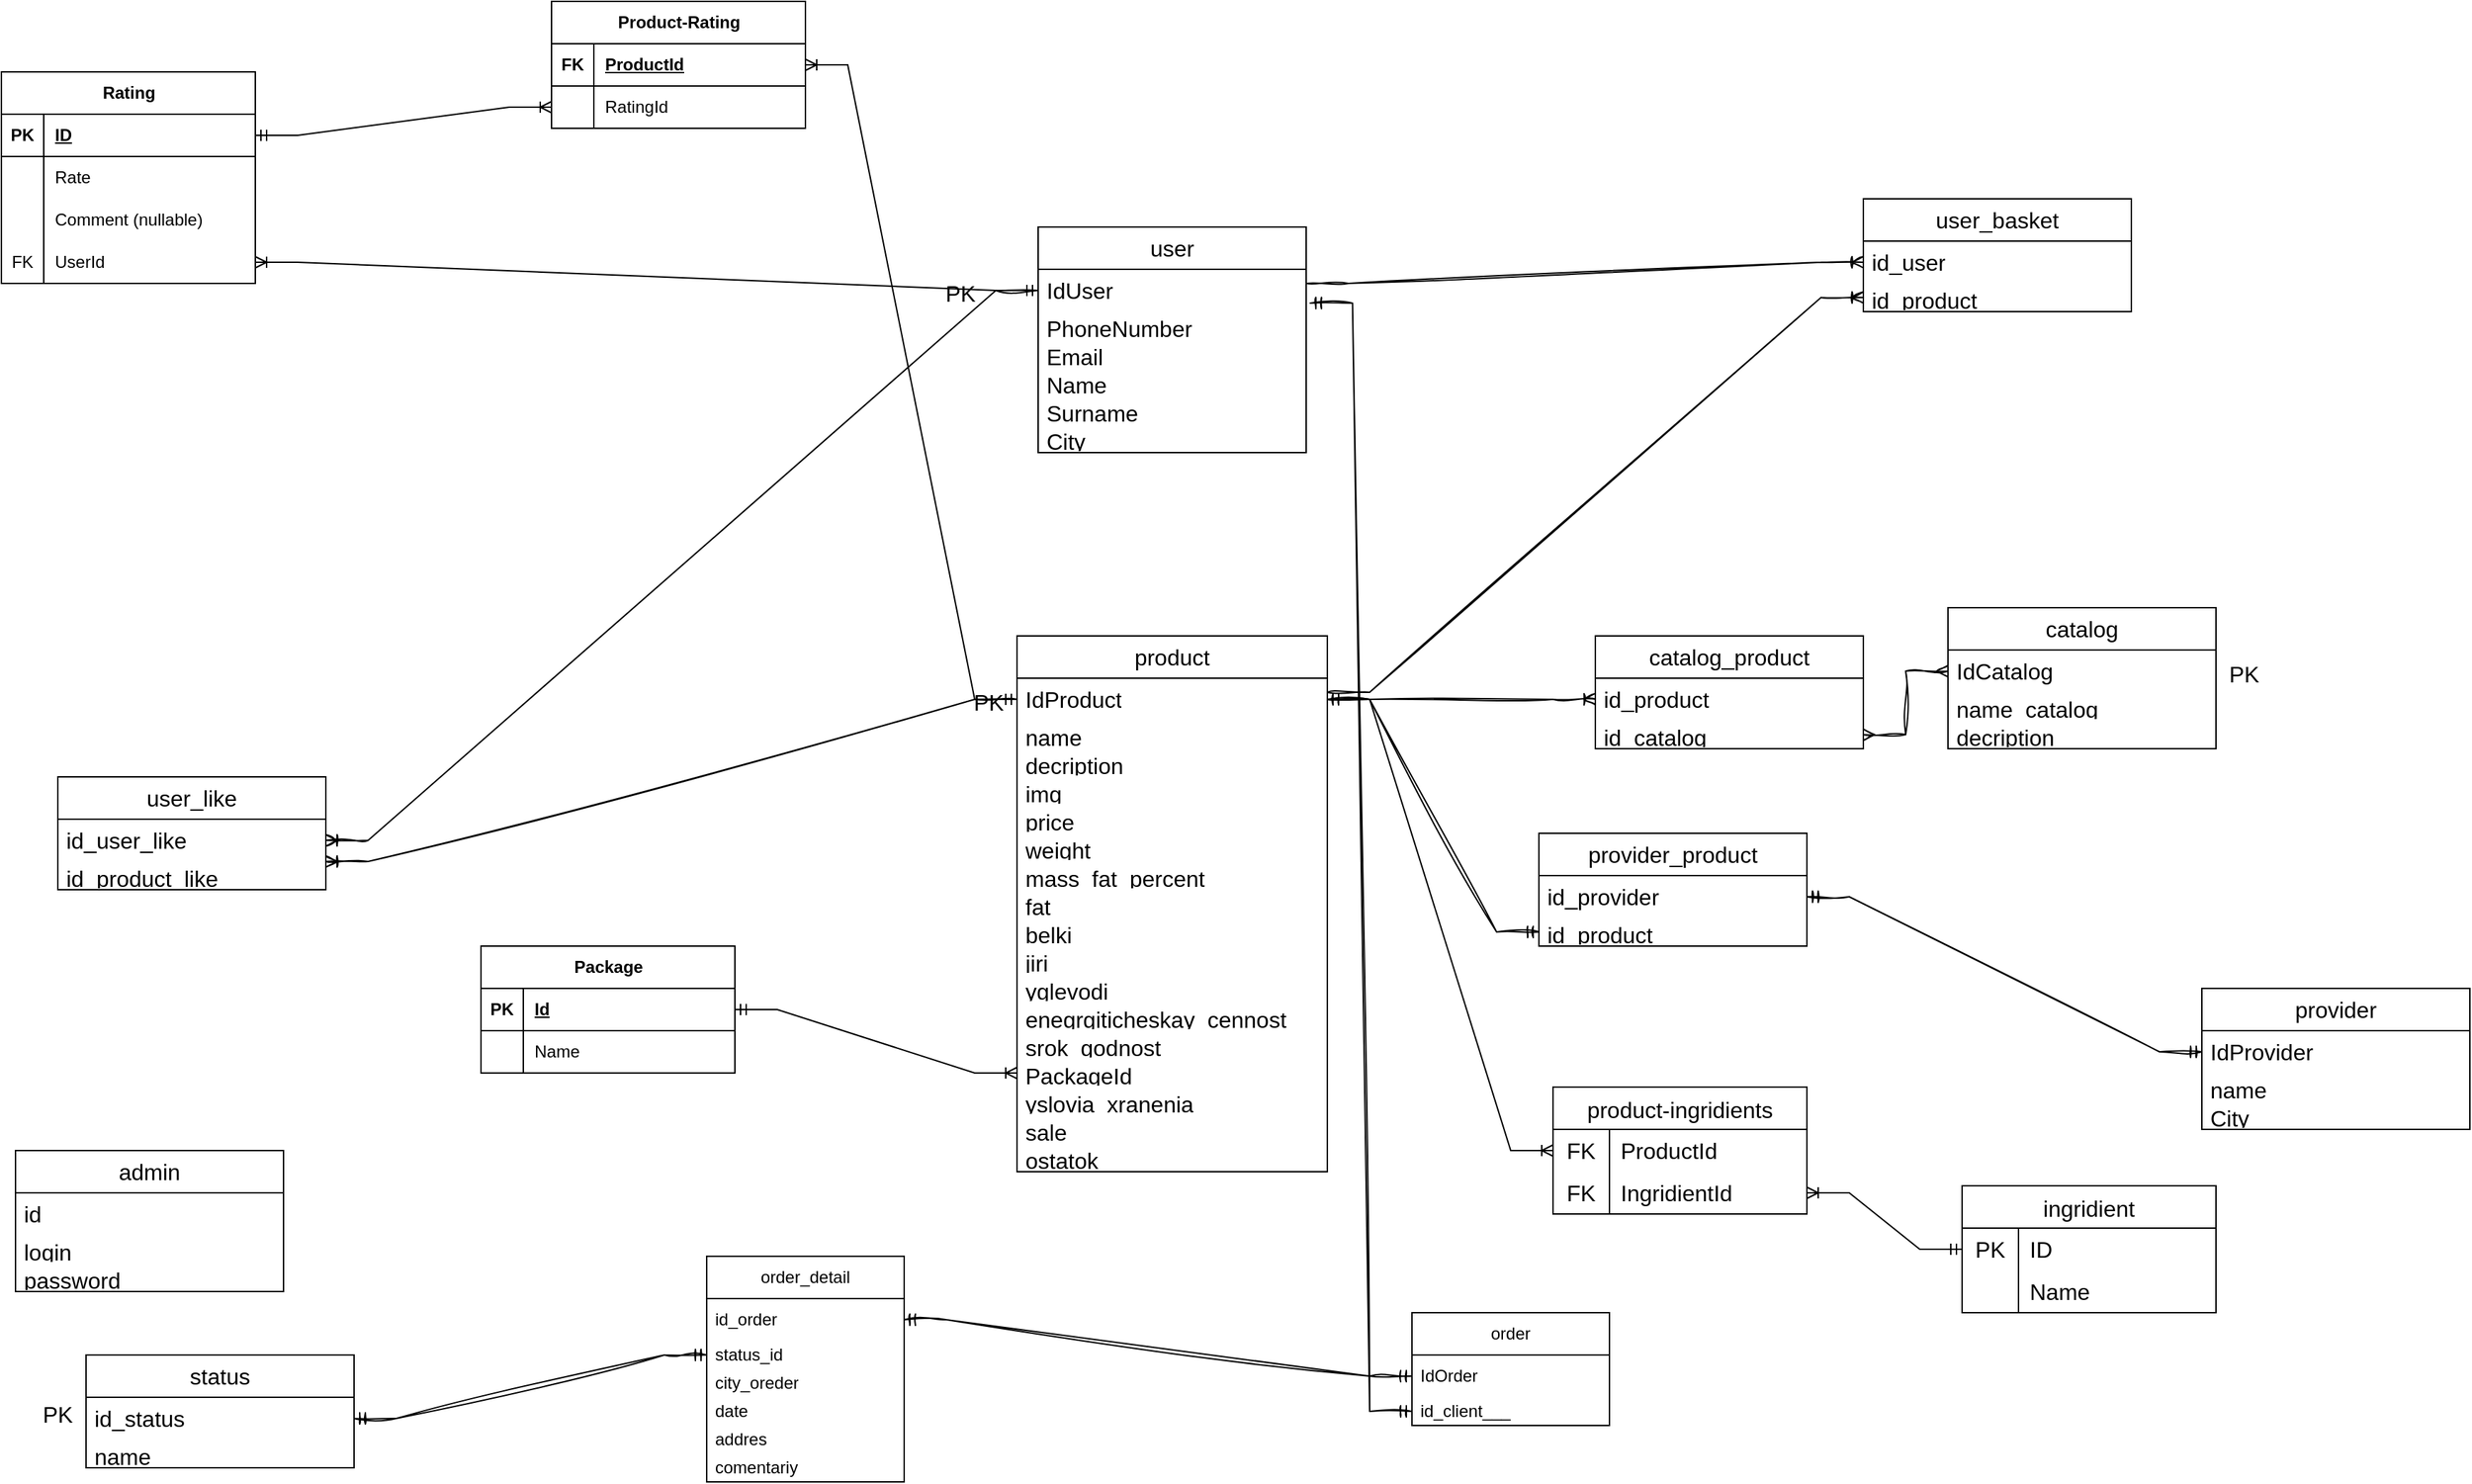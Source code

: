 <mxfile version="22.0.4" type="device">
  <diagram name="Страница — 1" id="9WhRX4E4JsD9WBq3eTZg">
    <mxGraphModel dx="1747" dy="1587" grid="1" gridSize="10" guides="1" tooltips="1" connect="1" arrows="1" fold="1" page="1" pageScale="1" pageWidth="827" pageHeight="1169" math="0" shadow="0">
      <root>
        <mxCell id="0" />
        <mxCell id="1" parent="0" />
        <mxCell id="KAhlrAzQ4yPMb8R67TAE-7" value="user" style="swimlane;fontStyle=0;childLayout=stackLayout;horizontal=1;startSize=30;horizontalStack=0;resizeParent=1;resizeParentMax=0;resizeLast=0;collapsible=1;marginBottom=0;whiteSpace=wrap;html=1;hachureGap=4;fontFamily=Helvetica;fontSize=16;" parent="1" vertex="1">
          <mxGeometry x="295" y="-120" width="190" height="160" as="geometry" />
        </mxCell>
        <mxCell id="KAhlrAzQ4yPMb8R67TAE-8" value="IdUser" style="text;strokeColor=none;fillColor=none;align=left;verticalAlign=middle;spacingLeft=4;spacingRight=4;overflow=hidden;points=[[0,0.5],[1,0.5]];portConstraint=eastwest;rotatable=0;whiteSpace=wrap;html=1;fontSize=16;fontFamily=Helvetica;" parent="KAhlrAzQ4yPMb8R67TAE-7" vertex="1">
          <mxGeometry y="30" width="190" height="30" as="geometry" />
        </mxCell>
        <mxCell id="KAhlrAzQ4yPMb8R67TAE-9" value="PhoneNumber" style="text;strokeColor=none;fillColor=none;align=left;verticalAlign=middle;spacingLeft=4;spacingRight=4;overflow=hidden;points=[[0,0.5],[1,0.5]];portConstraint=eastwest;rotatable=0;whiteSpace=wrap;html=1;fontSize=16;fontFamily=Helvetica;" parent="KAhlrAzQ4yPMb8R67TAE-7" vertex="1">
          <mxGeometry y="60" width="190" height="20" as="geometry" />
        </mxCell>
        <mxCell id="KAhlrAzQ4yPMb8R67TAE-10" value="Email" style="text;strokeColor=none;fillColor=none;align=left;verticalAlign=middle;spacingLeft=4;spacingRight=4;overflow=hidden;points=[[0,0.5],[1,0.5]];portConstraint=eastwest;rotatable=0;whiteSpace=wrap;html=1;fontSize=16;fontFamily=Helvetica;" parent="KAhlrAzQ4yPMb8R67TAE-7" vertex="1">
          <mxGeometry y="80" width="190" height="20" as="geometry" />
        </mxCell>
        <mxCell id="KAhlrAzQ4yPMb8R67TAE-11" value="Name" style="text;strokeColor=none;fillColor=none;align=left;verticalAlign=middle;spacingLeft=4;spacingRight=4;overflow=hidden;points=[[0,0.5],[1,0.5]];portConstraint=eastwest;rotatable=0;whiteSpace=wrap;html=1;fontSize=16;fontFamily=Helvetica;" parent="KAhlrAzQ4yPMb8R67TAE-7" vertex="1">
          <mxGeometry y="100" width="190" height="20" as="geometry" />
        </mxCell>
        <mxCell id="KAhlrAzQ4yPMb8R67TAE-12" value="Surname" style="text;strokeColor=none;fillColor=none;align=left;verticalAlign=middle;spacingLeft=4;spacingRight=4;overflow=hidden;points=[[0,0.5],[1,0.5]];portConstraint=eastwest;rotatable=0;whiteSpace=wrap;html=1;fontSize=16;fontFamily=Helvetica;" parent="KAhlrAzQ4yPMb8R67TAE-7" vertex="1">
          <mxGeometry y="120" width="190" height="20" as="geometry" />
        </mxCell>
        <mxCell id="KAhlrAzQ4yPMb8R67TAE-13" value="City" style="text;strokeColor=none;fillColor=none;align=left;verticalAlign=middle;spacingLeft=4;spacingRight=4;overflow=hidden;points=[[0,0.5],[1,0.5]];portConstraint=eastwest;rotatable=0;whiteSpace=wrap;html=1;fontSize=16;fontFamily=Helvetica;" parent="KAhlrAzQ4yPMb8R67TAE-7" vertex="1">
          <mxGeometry y="140" width="190" height="20" as="geometry" />
        </mxCell>
        <mxCell id="KAhlrAzQ4yPMb8R67TAE-14" value="admin" style="swimlane;fontStyle=0;childLayout=stackLayout;horizontal=1;startSize=30;horizontalStack=0;resizeParent=1;resizeParentMax=0;resizeLast=0;collapsible=1;marginBottom=0;whiteSpace=wrap;html=1;hachureGap=4;fontFamily=Helvetica;fontSize=16;" parent="1" vertex="1">
          <mxGeometry x="-430" y="535" width="190" height="100" as="geometry" />
        </mxCell>
        <mxCell id="KAhlrAzQ4yPMb8R67TAE-15" value="id" style="text;strokeColor=none;fillColor=none;align=left;verticalAlign=middle;spacingLeft=4;spacingRight=4;overflow=hidden;points=[[0,0.5],[1,0.5]];portConstraint=eastwest;rotatable=0;whiteSpace=wrap;html=1;fontSize=16;fontFamily=Helvetica;" parent="KAhlrAzQ4yPMb8R67TAE-14" vertex="1">
          <mxGeometry y="30" width="190" height="30" as="geometry" />
        </mxCell>
        <mxCell id="KAhlrAzQ4yPMb8R67TAE-17" value="login" style="text;strokeColor=none;fillColor=none;align=left;verticalAlign=middle;spacingLeft=4;spacingRight=4;overflow=hidden;points=[[0,0.5],[1,0.5]];portConstraint=eastwest;rotatable=0;whiteSpace=wrap;html=1;fontSize=16;fontFamily=Helvetica;" parent="KAhlrAzQ4yPMb8R67TAE-14" vertex="1">
          <mxGeometry y="60" width="190" height="20" as="geometry" />
        </mxCell>
        <mxCell id="KAhlrAzQ4yPMb8R67TAE-18" value="password" style="text;strokeColor=none;fillColor=none;align=left;verticalAlign=middle;spacingLeft=4;spacingRight=4;overflow=hidden;points=[[0,0.5],[1,0.5]];portConstraint=eastwest;rotatable=0;whiteSpace=wrap;html=1;fontSize=16;fontFamily=Helvetica;" parent="KAhlrAzQ4yPMb8R67TAE-14" vertex="1">
          <mxGeometry y="80" width="190" height="20" as="geometry" />
        </mxCell>
        <mxCell id="KAhlrAzQ4yPMb8R67TAE-21" value="user_basket" style="swimlane;fontStyle=0;childLayout=stackLayout;horizontal=1;startSize=30;horizontalStack=0;resizeParent=1;resizeParentMax=0;resizeLast=0;collapsible=1;marginBottom=0;whiteSpace=wrap;html=1;hachureGap=4;fontFamily=Helvetica;fontSize=16;" parent="1" vertex="1">
          <mxGeometry x="880" y="-140" width="190" height="80" as="geometry" />
        </mxCell>
        <mxCell id="KAhlrAzQ4yPMb8R67TAE-22" value="id_user" style="text;strokeColor=none;fillColor=none;align=left;verticalAlign=middle;spacingLeft=4;spacingRight=4;overflow=hidden;points=[[0,0.5],[1,0.5]];portConstraint=eastwest;rotatable=0;whiteSpace=wrap;html=1;fontSize=16;fontFamily=Helvetica;" parent="KAhlrAzQ4yPMb8R67TAE-21" vertex="1">
          <mxGeometry y="30" width="190" height="30" as="geometry" />
        </mxCell>
        <mxCell id="KAhlrAzQ4yPMb8R67TAE-23" value="id_product" style="text;strokeColor=none;fillColor=none;align=left;verticalAlign=middle;spacingLeft=4;spacingRight=4;overflow=hidden;points=[[0,0.5],[1,0.5]];portConstraint=eastwest;rotatable=0;whiteSpace=wrap;html=1;fontSize=16;fontFamily=Helvetica;" parent="KAhlrAzQ4yPMb8R67TAE-21" vertex="1">
          <mxGeometry y="60" width="190" height="20" as="geometry" />
        </mxCell>
        <mxCell id="KAhlrAzQ4yPMb8R67TAE-28" value="product" style="swimlane;fontStyle=0;childLayout=stackLayout;horizontal=1;startSize=30;horizontalStack=0;resizeParent=1;resizeParentMax=0;resizeLast=0;collapsible=1;marginBottom=0;whiteSpace=wrap;html=1;hachureGap=4;fontFamily=Helvetica;fontSize=16;" parent="1" vertex="1">
          <mxGeometry x="280" y="170" width="220" height="380" as="geometry" />
        </mxCell>
        <mxCell id="KAhlrAzQ4yPMb8R67TAE-29" value="IdProduct" style="text;strokeColor=none;fillColor=none;align=left;verticalAlign=middle;spacingLeft=4;spacingRight=4;overflow=hidden;points=[[0,0.5],[1,0.5]];portConstraint=eastwest;rotatable=0;whiteSpace=wrap;html=1;fontSize=16;fontFamily=Helvetica;" parent="KAhlrAzQ4yPMb8R67TAE-28" vertex="1">
          <mxGeometry y="30" width="220" height="30" as="geometry" />
        </mxCell>
        <mxCell id="KAhlrAzQ4yPMb8R67TAE-33" value="name" style="text;strokeColor=none;fillColor=none;align=left;verticalAlign=middle;spacingLeft=4;spacingRight=4;overflow=hidden;points=[[0,0.5],[1,0.5]];portConstraint=eastwest;rotatable=0;whiteSpace=wrap;html=1;fontSize=16;fontFamily=Helvetica;" parent="KAhlrAzQ4yPMb8R67TAE-28" vertex="1">
          <mxGeometry y="60" width="220" height="20" as="geometry" />
        </mxCell>
        <mxCell id="KAhlrAzQ4yPMb8R67TAE-30" value="decription" style="text;strokeColor=none;fillColor=none;align=left;verticalAlign=middle;spacingLeft=4;spacingRight=4;overflow=hidden;points=[[0,0.5],[1,0.5]];portConstraint=eastwest;rotatable=0;whiteSpace=wrap;html=1;fontSize=16;fontFamily=Helvetica;" parent="KAhlrAzQ4yPMb8R67TAE-28" vertex="1">
          <mxGeometry y="80" width="220" height="20" as="geometry" />
        </mxCell>
        <mxCell id="KAhlrAzQ4yPMb8R67TAE-31" value="img" style="text;strokeColor=none;fillColor=none;align=left;verticalAlign=middle;spacingLeft=4;spacingRight=4;overflow=hidden;points=[[0,0.5],[1,0.5]];portConstraint=eastwest;rotatable=0;whiteSpace=wrap;html=1;fontSize=16;fontFamily=Helvetica;" parent="KAhlrAzQ4yPMb8R67TAE-28" vertex="1">
          <mxGeometry y="100" width="220" height="20" as="geometry" />
        </mxCell>
        <mxCell id="KAhlrAzQ4yPMb8R67TAE-34" value="price" style="text;strokeColor=none;fillColor=none;align=left;verticalAlign=middle;spacingLeft=4;spacingRight=4;overflow=hidden;points=[[0,0.5],[1,0.5]];portConstraint=eastwest;rotatable=0;whiteSpace=wrap;html=1;fontSize=16;fontFamily=Helvetica;" parent="KAhlrAzQ4yPMb8R67TAE-28" vertex="1">
          <mxGeometry y="120" width="220" height="20" as="geometry" />
        </mxCell>
        <mxCell id="KAhlrAzQ4yPMb8R67TAE-35" value="weight" style="text;strokeColor=none;fillColor=none;align=left;verticalAlign=middle;spacingLeft=4;spacingRight=4;overflow=hidden;points=[[0,0.5],[1,0.5]];portConstraint=eastwest;rotatable=0;whiteSpace=wrap;html=1;fontSize=16;fontFamily=Helvetica;" parent="KAhlrAzQ4yPMb8R67TAE-28" vertex="1">
          <mxGeometry y="140" width="220" height="20" as="geometry" />
        </mxCell>
        <mxCell id="KAhlrAzQ4yPMb8R67TAE-36" value="mass_fat_percent" style="text;strokeColor=none;fillColor=none;align=left;verticalAlign=middle;spacingLeft=4;spacingRight=4;overflow=hidden;points=[[0,0.5],[1,0.5]];portConstraint=eastwest;rotatable=0;whiteSpace=wrap;html=1;fontSize=16;fontFamily=Helvetica;" parent="KAhlrAzQ4yPMb8R67TAE-28" vertex="1">
          <mxGeometry y="160" width="220" height="20" as="geometry" />
        </mxCell>
        <mxCell id="KAhlrAzQ4yPMb8R67TAE-37" value="fat" style="text;strokeColor=none;fillColor=none;align=left;verticalAlign=middle;spacingLeft=4;spacingRight=4;overflow=hidden;points=[[0,0.5],[1,0.5]];portConstraint=eastwest;rotatable=0;whiteSpace=wrap;html=1;fontSize=16;fontFamily=Helvetica;" parent="KAhlrAzQ4yPMb8R67TAE-28" vertex="1">
          <mxGeometry y="180" width="220" height="20" as="geometry" />
        </mxCell>
        <mxCell id="KAhlrAzQ4yPMb8R67TAE-38" value="belki" style="text;strokeColor=none;fillColor=none;align=left;verticalAlign=middle;spacingLeft=4;spacingRight=4;overflow=hidden;points=[[0,0.5],[1,0.5]];portConstraint=eastwest;rotatable=0;whiteSpace=wrap;html=1;fontSize=16;fontFamily=Helvetica;" parent="KAhlrAzQ4yPMb8R67TAE-28" vertex="1">
          <mxGeometry y="200" width="220" height="20" as="geometry" />
        </mxCell>
        <mxCell id="KAhlrAzQ4yPMb8R67TAE-39" value="jiri" style="text;strokeColor=none;fillColor=none;align=left;verticalAlign=middle;spacingLeft=4;spacingRight=4;overflow=hidden;points=[[0,0.5],[1,0.5]];portConstraint=eastwest;rotatable=0;whiteSpace=wrap;html=1;fontSize=16;fontFamily=Helvetica;" parent="KAhlrAzQ4yPMb8R67TAE-28" vertex="1">
          <mxGeometry y="220" width="220" height="20" as="geometry" />
        </mxCell>
        <mxCell id="KAhlrAzQ4yPMb8R67TAE-40" value="yglevodi" style="text;strokeColor=none;fillColor=none;align=left;verticalAlign=middle;spacingLeft=4;spacingRight=4;overflow=hidden;points=[[0,0.5],[1,0.5]];portConstraint=eastwest;rotatable=0;whiteSpace=wrap;html=1;fontSize=16;fontFamily=Helvetica;" parent="KAhlrAzQ4yPMb8R67TAE-28" vertex="1">
          <mxGeometry y="240" width="220" height="20" as="geometry" />
        </mxCell>
        <mxCell id="KAhlrAzQ4yPMb8R67TAE-41" value="enegrgiticheskay_cennost" style="text;strokeColor=none;fillColor=none;align=left;verticalAlign=middle;spacingLeft=4;spacingRight=4;overflow=hidden;points=[[0,0.5],[1,0.5]];portConstraint=eastwest;rotatable=0;whiteSpace=wrap;html=1;fontSize=16;fontFamily=Helvetica;" parent="KAhlrAzQ4yPMb8R67TAE-28" vertex="1">
          <mxGeometry y="260" width="220" height="20" as="geometry" />
        </mxCell>
        <mxCell id="KAhlrAzQ4yPMb8R67TAE-42" value="srok_godnost" style="text;strokeColor=none;fillColor=none;align=left;verticalAlign=middle;spacingLeft=4;spacingRight=4;overflow=hidden;points=[[0,0.5],[1,0.5]];portConstraint=eastwest;rotatable=0;whiteSpace=wrap;html=1;fontSize=16;fontFamily=Helvetica;" parent="KAhlrAzQ4yPMb8R67TAE-28" vertex="1">
          <mxGeometry y="280" width="220" height="20" as="geometry" />
        </mxCell>
        <mxCell id="KAhlrAzQ4yPMb8R67TAE-43" value="PackageId" style="text;strokeColor=none;fillColor=none;align=left;verticalAlign=middle;spacingLeft=4;spacingRight=4;overflow=hidden;points=[[0,0.5],[1,0.5]];portConstraint=eastwest;rotatable=0;whiteSpace=wrap;html=1;fontSize=16;fontFamily=Helvetica;" parent="KAhlrAzQ4yPMb8R67TAE-28" vertex="1">
          <mxGeometry y="300" width="220" height="20" as="geometry" />
        </mxCell>
        <mxCell id="KAhlrAzQ4yPMb8R67TAE-44" value="yslovia_xranenia" style="text;strokeColor=none;fillColor=none;align=left;verticalAlign=middle;spacingLeft=4;spacingRight=4;overflow=hidden;points=[[0,0.5],[1,0.5]];portConstraint=eastwest;rotatable=0;whiteSpace=wrap;html=1;fontSize=16;fontFamily=Helvetica;" parent="KAhlrAzQ4yPMb8R67TAE-28" vertex="1">
          <mxGeometry y="320" width="220" height="20" as="geometry" />
        </mxCell>
        <mxCell id="wqo8JeMT_6ZInJvY4wni-1" value="sale" style="text;strokeColor=none;fillColor=none;align=left;verticalAlign=middle;spacingLeft=4;spacingRight=4;overflow=hidden;points=[[0,0.5],[1,0.5]];portConstraint=eastwest;rotatable=0;whiteSpace=wrap;html=1;fontSize=16;fontFamily=Helvetica;" vertex="1" parent="KAhlrAzQ4yPMb8R67TAE-28">
          <mxGeometry y="340" width="220" height="20" as="geometry" />
        </mxCell>
        <mxCell id="wqo8JeMT_6ZInJvY4wni-2" value="ostatok" style="text;strokeColor=none;fillColor=none;align=left;verticalAlign=middle;spacingLeft=4;spacingRight=4;overflow=hidden;points=[[0,0.5],[1,0.5]];portConstraint=eastwest;rotatable=0;whiteSpace=wrap;html=1;fontSize=16;fontFamily=Helvetica;" vertex="1" parent="KAhlrAzQ4yPMb8R67TAE-28">
          <mxGeometry y="360" width="220" height="20" as="geometry" />
        </mxCell>
        <mxCell id="KAhlrAzQ4yPMb8R67TAE-49" value="user_like" style="swimlane;fontStyle=0;childLayout=stackLayout;horizontal=1;startSize=30;horizontalStack=0;resizeParent=1;resizeParentMax=0;resizeLast=0;collapsible=1;marginBottom=0;whiteSpace=wrap;html=1;hachureGap=4;fontFamily=Helvetica;fontSize=16;" parent="1" vertex="1">
          <mxGeometry x="-400" y="270" width="190" height="80" as="geometry" />
        </mxCell>
        <mxCell id="KAhlrAzQ4yPMb8R67TAE-50" value="id_user_like" style="text;strokeColor=none;fillColor=none;align=left;verticalAlign=middle;spacingLeft=4;spacingRight=4;overflow=hidden;points=[[0,0.5],[1,0.5]];portConstraint=eastwest;rotatable=0;whiteSpace=wrap;html=1;fontSize=16;fontFamily=Helvetica;" parent="KAhlrAzQ4yPMb8R67TAE-49" vertex="1">
          <mxGeometry y="30" width="190" height="30" as="geometry" />
        </mxCell>
        <mxCell id="KAhlrAzQ4yPMb8R67TAE-51" value="id_product_like" style="text;strokeColor=none;fillColor=none;align=left;verticalAlign=middle;spacingLeft=4;spacingRight=4;overflow=hidden;points=[[0,0.5],[1,0.5]];portConstraint=eastwest;rotatable=0;whiteSpace=wrap;html=1;fontSize=16;fontFamily=Helvetica;" parent="KAhlrAzQ4yPMb8R67TAE-49" vertex="1">
          <mxGeometry y="60" width="190" height="20" as="geometry" />
        </mxCell>
        <mxCell id="KAhlrAzQ4yPMb8R67TAE-53" value="catalog" style="swimlane;fontStyle=0;childLayout=stackLayout;horizontal=1;startSize=30;horizontalStack=0;resizeParent=1;resizeParentMax=0;resizeLast=0;collapsible=1;marginBottom=0;whiteSpace=wrap;html=1;hachureGap=4;fontFamily=Helvetica;fontSize=16;" parent="1" vertex="1">
          <mxGeometry x="940" y="150" width="190" height="100" as="geometry" />
        </mxCell>
        <mxCell id="KAhlrAzQ4yPMb8R67TAE-54" value="IdCatalog" style="text;strokeColor=none;fillColor=none;align=left;verticalAlign=middle;spacingLeft=4;spacingRight=4;overflow=hidden;points=[[0,0.5],[1,0.5]];portConstraint=eastwest;rotatable=0;whiteSpace=wrap;html=1;fontSize=16;fontFamily=Helvetica;" parent="KAhlrAzQ4yPMb8R67TAE-53" vertex="1">
          <mxGeometry y="30" width="190" height="30" as="geometry" />
        </mxCell>
        <mxCell id="KAhlrAzQ4yPMb8R67TAE-55" value="name_catalog" style="text;strokeColor=none;fillColor=none;align=left;verticalAlign=middle;spacingLeft=4;spacingRight=4;overflow=hidden;points=[[0,0.5],[1,0.5]];portConstraint=eastwest;rotatable=0;whiteSpace=wrap;html=1;fontSize=16;fontFamily=Helvetica;" parent="KAhlrAzQ4yPMb8R67TAE-53" vertex="1">
          <mxGeometry y="60" width="190" height="20" as="geometry" />
        </mxCell>
        <mxCell id="KAhlrAzQ4yPMb8R67TAE-56" value="decription" style="text;strokeColor=none;fillColor=none;align=left;verticalAlign=middle;spacingLeft=4;spacingRight=4;overflow=hidden;points=[[0,0.5],[1,0.5]];portConstraint=eastwest;rotatable=0;whiteSpace=wrap;html=1;fontSize=16;fontFamily=Helvetica;" parent="KAhlrAzQ4yPMb8R67TAE-53" vertex="1">
          <mxGeometry y="80" width="190" height="20" as="geometry" />
        </mxCell>
        <mxCell id="KAhlrAzQ4yPMb8R67TAE-58" value="provider_product" style="swimlane;fontStyle=0;childLayout=stackLayout;horizontal=1;startSize=30;horizontalStack=0;resizeParent=1;resizeParentMax=0;resizeLast=0;collapsible=1;marginBottom=0;whiteSpace=wrap;html=1;hachureGap=4;fontFamily=Helvetica;fontSize=16;" parent="1" vertex="1">
          <mxGeometry x="650" y="310" width="190" height="80" as="geometry" />
        </mxCell>
        <mxCell id="KAhlrAzQ4yPMb8R67TAE-59" value="id_provider" style="text;strokeColor=none;fillColor=none;align=left;verticalAlign=middle;spacingLeft=4;spacingRight=4;overflow=hidden;points=[[0,0.5],[1,0.5]];portConstraint=eastwest;rotatable=0;whiteSpace=wrap;html=1;fontSize=16;fontFamily=Helvetica;" parent="KAhlrAzQ4yPMb8R67TAE-58" vertex="1">
          <mxGeometry y="30" width="190" height="30" as="geometry" />
        </mxCell>
        <mxCell id="KAhlrAzQ4yPMb8R67TAE-60" value="id_product" style="text;strokeColor=none;fillColor=none;align=left;verticalAlign=middle;spacingLeft=4;spacingRight=4;overflow=hidden;points=[[0,0.5],[1,0.5]];portConstraint=eastwest;rotatable=0;whiteSpace=wrap;html=1;fontSize=16;fontFamily=Helvetica;" parent="KAhlrAzQ4yPMb8R67TAE-58" vertex="1">
          <mxGeometry y="60" width="190" height="20" as="geometry" />
        </mxCell>
        <mxCell id="KAhlrAzQ4yPMb8R67TAE-62" value="provider" style="swimlane;fontStyle=0;childLayout=stackLayout;horizontal=1;startSize=30;horizontalStack=0;resizeParent=1;resizeParentMax=0;resizeLast=0;collapsible=1;marginBottom=0;whiteSpace=wrap;html=1;hachureGap=4;fontFamily=Helvetica;fontSize=16;" parent="1" vertex="1">
          <mxGeometry x="1120" y="420" width="190" height="100" as="geometry" />
        </mxCell>
        <mxCell id="KAhlrAzQ4yPMb8R67TAE-63" value="IdProvider" style="text;strokeColor=none;fillColor=none;align=left;verticalAlign=middle;spacingLeft=4;spacingRight=4;overflow=hidden;points=[[0,0.5],[1,0.5]];portConstraint=eastwest;rotatable=0;whiteSpace=wrap;html=1;fontSize=16;fontFamily=Helvetica;" parent="KAhlrAzQ4yPMb8R67TAE-62" vertex="1">
          <mxGeometry y="30" width="190" height="30" as="geometry" />
        </mxCell>
        <mxCell id="kQX46YKW3knLkRu3KK91-84" value="name" style="text;strokeColor=none;fillColor=none;align=left;verticalAlign=middle;spacingLeft=4;spacingRight=4;overflow=hidden;points=[[0,0.5],[1,0.5]];portConstraint=eastwest;rotatable=0;whiteSpace=wrap;html=1;fontSize=16;fontFamily=Helvetica;" parent="KAhlrAzQ4yPMb8R67TAE-62" vertex="1">
          <mxGeometry y="60" width="190" height="20" as="geometry" />
        </mxCell>
        <mxCell id="KAhlrAzQ4yPMb8R67TAE-64" value="City" style="text;strokeColor=none;fillColor=none;align=left;verticalAlign=middle;spacingLeft=4;spacingRight=4;overflow=hidden;points=[[0,0.5],[1,0.5]];portConstraint=eastwest;rotatable=0;whiteSpace=wrap;html=1;fontSize=16;fontFamily=Helvetica;" parent="KAhlrAzQ4yPMb8R67TAE-62" vertex="1">
          <mxGeometry y="80" width="190" height="20" as="geometry" />
        </mxCell>
        <mxCell id="KAhlrAzQ4yPMb8R67TAE-72" value="status" style="swimlane;fontStyle=0;childLayout=stackLayout;horizontal=1;startSize=30;horizontalStack=0;resizeParent=1;resizeParentMax=0;resizeLast=0;collapsible=1;marginBottom=0;whiteSpace=wrap;html=1;hachureGap=4;fontFamily=Helvetica;fontSize=16;" parent="1" vertex="1">
          <mxGeometry x="-380" y="680" width="190" height="80" as="geometry" />
        </mxCell>
        <mxCell id="KAhlrAzQ4yPMb8R67TAE-73" value="id_status" style="text;strokeColor=none;fillColor=none;align=left;verticalAlign=middle;spacingLeft=4;spacingRight=4;overflow=hidden;points=[[0,0.5],[1,0.5]];portConstraint=eastwest;rotatable=0;whiteSpace=wrap;html=1;fontSize=16;fontFamily=Helvetica;" parent="KAhlrAzQ4yPMb8R67TAE-72" vertex="1">
          <mxGeometry y="30" width="190" height="30" as="geometry" />
        </mxCell>
        <mxCell id="KAhlrAzQ4yPMb8R67TAE-74" value="name" style="text;strokeColor=none;fillColor=none;align=left;verticalAlign=middle;spacingLeft=4;spacingRight=4;overflow=hidden;points=[[0,0.5],[1,0.5]];portConstraint=eastwest;rotatable=0;whiteSpace=wrap;html=1;fontSize=16;fontFamily=Helvetica;" parent="KAhlrAzQ4yPMb8R67TAE-72" vertex="1">
          <mxGeometry y="60" width="190" height="20" as="geometry" />
        </mxCell>
        <mxCell id="KAhlrAzQ4yPMb8R67TAE-75" value="order_detail" style="swimlane;fontStyle=0;childLayout=stackLayout;horizontal=1;startSize=30;horizontalStack=0;resizeParent=1;resizeParentMax=0;resizeLast=0;collapsible=1;marginBottom=0;whiteSpace=wrap;html=1;fontFamily=Helvetica;" parent="1" vertex="1">
          <mxGeometry x="60" y="610" width="140" height="160" as="geometry" />
        </mxCell>
        <mxCell id="KAhlrAzQ4yPMb8R67TAE-76" value="id_order" style="text;strokeColor=none;fillColor=none;align=left;verticalAlign=middle;spacingLeft=4;spacingRight=4;overflow=hidden;points=[[0,0.5],[1,0.5]];portConstraint=eastwest;rotatable=0;whiteSpace=wrap;html=1;fontFamily=Helvetica;" parent="KAhlrAzQ4yPMb8R67TAE-75" vertex="1">
          <mxGeometry y="30" width="140" height="30" as="geometry" />
        </mxCell>
        <mxCell id="KAhlrAzQ4yPMb8R67TAE-78" value="status_id" style="text;strokeColor=none;fillColor=none;align=left;verticalAlign=middle;spacingLeft=4;spacingRight=4;overflow=hidden;points=[[0,0.5],[1,0.5]];portConstraint=eastwest;rotatable=0;whiteSpace=wrap;html=1;fontFamily=Helvetica;" parent="KAhlrAzQ4yPMb8R67TAE-75" vertex="1">
          <mxGeometry y="60" width="140" height="20" as="geometry" />
        </mxCell>
        <mxCell id="KAhlrAzQ4yPMb8R67TAE-101" value="city_oreder" style="text;strokeColor=none;fillColor=none;align=left;verticalAlign=middle;spacingLeft=4;spacingRight=4;overflow=hidden;points=[[0,0.5],[1,0.5]];portConstraint=eastwest;rotatable=0;whiteSpace=wrap;html=1;fontFamily=Helvetica;" parent="KAhlrAzQ4yPMb8R67TAE-75" vertex="1">
          <mxGeometry y="80" width="140" height="20" as="geometry" />
        </mxCell>
        <mxCell id="KAhlrAzQ4yPMb8R67TAE-102" value="date" style="text;strokeColor=none;fillColor=none;align=left;verticalAlign=middle;spacingLeft=4;spacingRight=4;overflow=hidden;points=[[0,0.5],[1,0.5]];portConstraint=eastwest;rotatable=0;whiteSpace=wrap;html=1;fontFamily=Helvetica;" parent="KAhlrAzQ4yPMb8R67TAE-75" vertex="1">
          <mxGeometry y="100" width="140" height="20" as="geometry" />
        </mxCell>
        <mxCell id="KAhlrAzQ4yPMb8R67TAE-124" value="addres" style="text;strokeColor=none;fillColor=none;align=left;verticalAlign=middle;spacingLeft=4;spacingRight=4;overflow=hidden;points=[[0,0.5],[1,0.5]];portConstraint=eastwest;rotatable=0;whiteSpace=wrap;html=1;fontFamily=Helvetica;" parent="KAhlrAzQ4yPMb8R67TAE-75" vertex="1">
          <mxGeometry y="120" width="140" height="20" as="geometry" />
        </mxCell>
        <mxCell id="KAhlrAzQ4yPMb8R67TAE-125" value="comentariy" style="text;strokeColor=none;fillColor=none;align=left;verticalAlign=middle;spacingLeft=4;spacingRight=4;overflow=hidden;points=[[0,0.5],[1,0.5]];portConstraint=eastwest;rotatable=0;whiteSpace=wrap;html=1;fontFamily=Helvetica;" parent="KAhlrAzQ4yPMb8R67TAE-75" vertex="1">
          <mxGeometry y="140" width="140" height="20" as="geometry" />
        </mxCell>
        <mxCell id="KAhlrAzQ4yPMb8R67TAE-80" value="" style="edgeStyle=entityRelationEdgeStyle;fontSize=12;html=1;endArrow=ERoneToMany;rounded=0;sketch=1;hachureGap=4;jiggle=2;curveFitting=1;fontFamily=Helvetica;exitX=1;exitY=0.25;exitDx=0;exitDy=0;entryX=0;entryY=0.5;entryDx=0;entryDy=0;" parent="1" source="KAhlrAzQ4yPMb8R67TAE-7" target="KAhlrAzQ4yPMb8R67TAE-22" edge="1">
          <mxGeometry width="100" height="100" relative="1" as="geometry">
            <mxPoint x="-30" y="-30" as="sourcePoint" />
            <mxPoint x="70" y="-130" as="targetPoint" />
          </mxGeometry>
        </mxCell>
        <mxCell id="KAhlrAzQ4yPMb8R67TAE-81" value="" style="edgeStyle=entityRelationEdgeStyle;fontSize=12;html=1;endArrow=ERoneToMany;rounded=0;sketch=1;hachureGap=4;jiggle=2;curveFitting=1;fontFamily=Helvetica;exitX=0;exitY=0.5;exitDx=0;exitDy=0;entryX=1;entryY=0.5;entryDx=0;entryDy=0;" parent="1" source="KAhlrAzQ4yPMb8R67TAE-8" target="KAhlrAzQ4yPMb8R67TAE-50" edge="1">
          <mxGeometry width="100" height="100" relative="1" as="geometry">
            <mxPoint x="170" y="110" as="sourcePoint" />
            <mxPoint x="260" y="-45" as="targetPoint" />
          </mxGeometry>
        </mxCell>
        <mxCell id="KAhlrAzQ4yPMb8R67TAE-82" value="" style="edgeStyle=entityRelationEdgeStyle;fontSize=12;html=1;endArrow=ERoneToMany;rounded=0;sketch=1;hachureGap=4;jiggle=2;curveFitting=1;fontFamily=Helvetica;exitX=0;exitY=0.5;exitDx=0;exitDy=0;entryX=1;entryY=0.75;entryDx=0;entryDy=0;" parent="1" source="KAhlrAzQ4yPMb8R67TAE-29" target="KAhlrAzQ4yPMb8R67TAE-49" edge="1">
          <mxGeometry width="100" height="100" relative="1" as="geometry">
            <mxPoint x="-20" y="115" as="sourcePoint" />
            <mxPoint x="-50" y="360" as="targetPoint" />
          </mxGeometry>
        </mxCell>
        <mxCell id="KAhlrAzQ4yPMb8R67TAE-88" value="catalog_product" style="swimlane;fontStyle=0;childLayout=stackLayout;horizontal=1;startSize=30;horizontalStack=0;resizeParent=1;resizeParentMax=0;resizeLast=0;collapsible=1;marginBottom=0;whiteSpace=wrap;html=1;hachureGap=4;fontFamily=Helvetica;fontSize=16;" parent="1" vertex="1">
          <mxGeometry x="690" y="170" width="190" height="80" as="geometry" />
        </mxCell>
        <mxCell id="KAhlrAzQ4yPMb8R67TAE-89" value="id_product" style="text;strokeColor=none;fillColor=none;align=left;verticalAlign=middle;spacingLeft=4;spacingRight=4;overflow=hidden;points=[[0,0.5],[1,0.5]];portConstraint=eastwest;rotatable=0;whiteSpace=wrap;html=1;fontSize=16;fontFamily=Helvetica;" parent="KAhlrAzQ4yPMb8R67TAE-88" vertex="1">
          <mxGeometry y="30" width="190" height="30" as="geometry" />
        </mxCell>
        <mxCell id="KAhlrAzQ4yPMb8R67TAE-90" value="id_catalog" style="text;strokeColor=none;fillColor=none;align=left;verticalAlign=middle;spacingLeft=4;spacingRight=4;overflow=hidden;points=[[0,0.5],[1,0.5]];portConstraint=eastwest;rotatable=0;whiteSpace=wrap;html=1;fontSize=16;fontFamily=Helvetica;" parent="KAhlrAzQ4yPMb8R67TAE-88" vertex="1">
          <mxGeometry y="60" width="190" height="20" as="geometry" />
        </mxCell>
        <mxCell id="KAhlrAzQ4yPMb8R67TAE-92" value="" style="edgeStyle=entityRelationEdgeStyle;fontSize=12;html=1;endArrow=ERoneToMany;rounded=0;sketch=1;hachureGap=4;jiggle=2;curveFitting=1;fontFamily=Helvetica;exitX=1;exitY=0.5;exitDx=0;exitDy=0;entryX=0;entryY=0.5;entryDx=0;entryDy=0;" parent="1" source="KAhlrAzQ4yPMb8R67TAE-29" target="KAhlrAzQ4yPMb8R67TAE-89" edge="1">
          <mxGeometry width="100" height="100" relative="1" as="geometry">
            <mxPoint x="290" y="225" as="sourcePoint" />
            <mxPoint x="-80" y="350" as="targetPoint" />
          </mxGeometry>
        </mxCell>
        <mxCell id="KAhlrAzQ4yPMb8R67TAE-93" value="" style="edgeStyle=entityRelationEdgeStyle;fontSize=12;html=1;endArrow=ERmany;startArrow=ERmany;rounded=0;sketch=1;hachureGap=4;jiggle=2;curveFitting=1;fontFamily=Helvetica;exitX=0;exitY=0.5;exitDx=0;exitDy=0;entryX=1;entryY=0.5;entryDx=0;entryDy=0;" parent="1" source="KAhlrAzQ4yPMb8R67TAE-54" target="KAhlrAzQ4yPMb8R67TAE-90" edge="1">
          <mxGeometry width="100" height="100" relative="1" as="geometry">
            <mxPoint x="460" y="530" as="sourcePoint" />
            <mxPoint x="780" y="580" as="targetPoint" />
          </mxGeometry>
        </mxCell>
        <mxCell id="KAhlrAzQ4yPMb8R67TAE-94" value="order" style="swimlane;fontStyle=0;childLayout=stackLayout;horizontal=1;startSize=30;horizontalStack=0;resizeParent=1;resizeParentMax=0;resizeLast=0;collapsible=1;marginBottom=0;whiteSpace=wrap;html=1;fontFamily=Helvetica;" parent="1" vertex="1">
          <mxGeometry x="560" y="650" width="140" height="80" as="geometry" />
        </mxCell>
        <mxCell id="KAhlrAzQ4yPMb8R67TAE-95" value="IdOrder" style="text;strokeColor=none;fillColor=none;align=left;verticalAlign=middle;spacingLeft=4;spacingRight=4;overflow=hidden;points=[[0,0.5],[1,0.5]];portConstraint=eastwest;rotatable=0;whiteSpace=wrap;html=1;fontFamily=Helvetica;" parent="KAhlrAzQ4yPMb8R67TAE-94" vertex="1">
          <mxGeometry y="30" width="140" height="30" as="geometry" />
        </mxCell>
        <mxCell id="KAhlrAzQ4yPMb8R67TAE-96" value="id_client___" style="text;strokeColor=none;fillColor=none;align=left;verticalAlign=middle;spacingLeft=4;spacingRight=4;overflow=hidden;points=[[0,0.5],[1,0.5]];portConstraint=eastwest;rotatable=0;whiteSpace=wrap;html=1;fontFamily=Helvetica;" parent="KAhlrAzQ4yPMb8R67TAE-94" vertex="1">
          <mxGeometry y="60" width="140" height="20" as="geometry" />
        </mxCell>
        <mxCell id="KAhlrAzQ4yPMb8R67TAE-98" value="" style="edgeStyle=entityRelationEdgeStyle;fontSize=12;html=1;endArrow=ERmandOne;startArrow=ERmandOne;rounded=0;sketch=1;hachureGap=4;jiggle=2;curveFitting=1;fontFamily=Helvetica;entryX=1;entryY=0.5;entryDx=0;entryDy=0;exitX=0;exitY=0.5;exitDx=0;exitDy=0;" parent="1" source="KAhlrAzQ4yPMb8R67TAE-95" target="KAhlrAzQ4yPMb8R67TAE-76" edge="1">
          <mxGeometry width="100" height="100" relative="1" as="geometry">
            <mxPoint x="40" y="670" as="sourcePoint" />
            <mxPoint x="140" y="570" as="targetPoint" />
          </mxGeometry>
        </mxCell>
        <mxCell id="KAhlrAzQ4yPMb8R67TAE-100" value="" style="edgeStyle=entityRelationEdgeStyle;fontSize=12;html=1;endArrow=ERmandOne;startArrow=ERmandOne;rounded=0;sketch=1;hachureGap=4;jiggle=2;curveFitting=1;fontFamily=Helvetica;entryX=0;entryY=0.5;entryDx=0;entryDy=0;exitX=1;exitY=0.5;exitDx=0;exitDy=0;" parent="1" source="KAhlrAzQ4yPMb8R67TAE-73" target="KAhlrAzQ4yPMb8R67TAE-78" edge="1">
          <mxGeometry width="100" height="100" relative="1" as="geometry">
            <mxPoint x="-210" y="760" as="sourcePoint" />
            <mxPoint x="140" y="670" as="targetPoint" />
            <Array as="points">
              <mxPoint x="-140" y="730" />
              <mxPoint x="-150" y="730" />
              <mxPoint x="-140" y="685" />
              <mxPoint x="-130" y="650" />
            </Array>
          </mxGeometry>
        </mxCell>
        <mxCell id="KAhlrAzQ4yPMb8R67TAE-108" value="" style="edgeStyle=entityRelationEdgeStyle;fontSize=12;html=1;endArrow=ERmandOne;startArrow=ERmandOne;rounded=0;sketch=1;hachureGap=4;jiggle=2;curveFitting=1;fontFamily=Helvetica;entryX=0;entryY=0.5;entryDx=0;entryDy=0;" parent="1" source="KAhlrAzQ4yPMb8R67TAE-29" target="KAhlrAzQ4yPMb8R67TAE-60" edge="1">
          <mxGeometry width="100" height="100" relative="1" as="geometry">
            <mxPoint x="500" y="220" as="sourcePoint" />
            <mxPoint x="690" y="330" as="targetPoint" />
          </mxGeometry>
        </mxCell>
        <mxCell id="KAhlrAzQ4yPMb8R67TAE-109" value="" style="edgeStyle=entityRelationEdgeStyle;fontSize=12;html=1;endArrow=ERmandOne;startArrow=ERmandOne;rounded=0;sketch=1;hachureGap=4;jiggle=2;curveFitting=1;fontFamily=Helvetica;entryX=0;entryY=0.5;entryDx=0;entryDy=0;exitX=1;exitY=0.5;exitDx=0;exitDy=0;" parent="1" source="KAhlrAzQ4yPMb8R67TAE-59" target="KAhlrAzQ4yPMb8R67TAE-63" edge="1">
          <mxGeometry width="100" height="100" relative="1" as="geometry">
            <mxPoint x="510" y="230" as="sourcePoint" />
            <mxPoint x="650" y="400" as="targetPoint" />
          </mxGeometry>
        </mxCell>
        <mxCell id="KAhlrAzQ4yPMb8R67TAE-110" value="" style="edgeStyle=entityRelationEdgeStyle;fontSize=12;html=1;endArrow=ERoneToMany;rounded=0;sketch=1;hachureGap=4;jiggle=2;curveFitting=1;fontFamily=Helvetica;entryX=0;entryY=0.5;entryDx=0;entryDy=0;" parent="1" target="KAhlrAzQ4yPMb8R67TAE-23" edge="1">
          <mxGeometry width="100" height="100" relative="1" as="geometry">
            <mxPoint x="500" y="210" as="sourcePoint" />
            <mxPoint x="480" y="-30" as="targetPoint" />
          </mxGeometry>
        </mxCell>
        <mxCell id="KAhlrAzQ4yPMb8R67TAE-111" value="&lt;font style=&quot;font-size: 16px;&quot;&gt;PK&lt;/font&gt;" style="text;html=1;strokeColor=none;fillColor=none;align=center;verticalAlign=middle;whiteSpace=wrap;rounded=0;fontSize=20;fontFamily=Helvetica;" parent="1" vertex="1">
          <mxGeometry x="230" y="200" width="60" height="30" as="geometry" />
        </mxCell>
        <mxCell id="KAhlrAzQ4yPMb8R67TAE-112" style="edgeStyle=orthogonalEdgeStyle;rounded=0;sketch=1;hachureGap=4;jiggle=2;curveFitting=1;orthogonalLoop=1;jettySize=auto;html=1;exitX=0.5;exitY=1;exitDx=0;exitDy=0;fontFamily=Helvetica;fontSize=16;" parent="1" source="KAhlrAzQ4yPMb8R67TAE-111" target="KAhlrAzQ4yPMb8R67TAE-111" edge="1">
          <mxGeometry relative="1" as="geometry" />
        </mxCell>
        <mxCell id="KAhlrAzQ4yPMb8R67TAE-117" value="&lt;font style=&quot;font-size: 16px;&quot;&gt;PK&lt;/font&gt;" style="text;html=1;strokeColor=none;fillColor=none;align=center;verticalAlign=middle;whiteSpace=wrap;rounded=0;fontSize=20;fontFamily=Helvetica;" parent="1" vertex="1">
          <mxGeometry x="-430" y="705" width="60" height="30" as="geometry" />
        </mxCell>
        <mxCell id="KAhlrAzQ4yPMb8R67TAE-119" value="" style="edgeStyle=entityRelationEdgeStyle;fontSize=12;html=1;endArrow=ERmandOne;startArrow=ERmandOne;rounded=0;sketch=1;hachureGap=4;jiggle=2;curveFitting=1;fontFamily=Helvetica;exitX=0;exitY=0.5;exitDx=0;exitDy=0;entryX=1.015;entryY=0.798;entryDx=0;entryDy=0;entryPerimeter=0;" parent="1" source="KAhlrAzQ4yPMb8R67TAE-96" target="KAhlrAzQ4yPMb8R67TAE-8" edge="1">
          <mxGeometry width="100" height="100" relative="1" as="geometry">
            <mxPoint x="-190" y="590" as="sourcePoint" />
            <mxPoint x="-90" y="490" as="targetPoint" />
            <Array as="points">
              <mxPoint x="530" y="350" />
            </Array>
          </mxGeometry>
        </mxCell>
        <mxCell id="KAhlrAzQ4yPMb8R67TAE-122" value="&lt;font style=&quot;font-size: 16px;&quot;&gt;PK&lt;/font&gt;" style="text;html=1;strokeColor=none;fillColor=none;align=center;verticalAlign=middle;whiteSpace=wrap;rounded=0;fontSize=20;fontFamily=Helvetica;" parent="1" vertex="1">
          <mxGeometry x="1120" y="180" width="60" height="30" as="geometry" />
        </mxCell>
        <mxCell id="KAhlrAzQ4yPMb8R67TAE-123" value="&lt;font style=&quot;font-size: 16px;&quot;&gt;PK&lt;/font&gt;" style="text;html=1;strokeColor=none;fillColor=none;align=center;verticalAlign=middle;whiteSpace=wrap;rounded=0;fontSize=20;fontFamily=Helvetica;" parent="1" vertex="1">
          <mxGeometry x="210" y="-90" width="60" height="30" as="geometry" />
        </mxCell>
        <mxCell id="kQX46YKW3knLkRu3KK91-1" value="ingridient" style="shape=table;startSize=30;container=1;collapsible=0;childLayout=tableLayout;fixedRows=1;rowLines=0;fontStyle=0;strokeColor=default;fontSize=16;" parent="1" vertex="1">
          <mxGeometry x="950" y="560" width="180" height="90" as="geometry" />
        </mxCell>
        <mxCell id="kQX46YKW3knLkRu3KK91-2" value="" style="shape=tableRow;horizontal=0;startSize=0;swimlaneHead=0;swimlaneBody=0;top=0;left=0;bottom=0;right=0;collapsible=0;dropTarget=0;fillColor=none;points=[[0,0.5],[1,0.5]];portConstraint=eastwest;strokeColor=inherit;fontSize=16;" parent="kQX46YKW3knLkRu3KK91-1" vertex="1">
          <mxGeometry y="30" width="180" height="30" as="geometry" />
        </mxCell>
        <mxCell id="kQX46YKW3knLkRu3KK91-3" value="PK" style="shape=partialRectangle;html=1;whiteSpace=wrap;connectable=0;fillColor=none;top=0;left=0;bottom=0;right=0;overflow=hidden;pointerEvents=1;strokeColor=inherit;fontSize=16;" parent="kQX46YKW3knLkRu3KK91-2" vertex="1">
          <mxGeometry width="40" height="30" as="geometry">
            <mxRectangle width="40" height="30" as="alternateBounds" />
          </mxGeometry>
        </mxCell>
        <mxCell id="kQX46YKW3knLkRu3KK91-4" value="ID" style="shape=partialRectangle;html=1;whiteSpace=wrap;connectable=0;fillColor=none;top=0;left=0;bottom=0;right=0;align=left;spacingLeft=6;overflow=hidden;strokeColor=inherit;fontSize=16;" parent="kQX46YKW3knLkRu3KK91-2" vertex="1">
          <mxGeometry x="40" width="140" height="30" as="geometry">
            <mxRectangle width="140" height="30" as="alternateBounds" />
          </mxGeometry>
        </mxCell>
        <mxCell id="kQX46YKW3knLkRu3KK91-5" value="" style="shape=tableRow;horizontal=0;startSize=0;swimlaneHead=0;swimlaneBody=0;top=0;left=0;bottom=0;right=0;collapsible=0;dropTarget=0;fillColor=none;points=[[0,0.5],[1,0.5]];portConstraint=eastwest;strokeColor=inherit;fontSize=16;" parent="kQX46YKW3knLkRu3KK91-1" vertex="1">
          <mxGeometry y="60" width="180" height="30" as="geometry" />
        </mxCell>
        <mxCell id="kQX46YKW3knLkRu3KK91-6" value="" style="shape=partialRectangle;html=1;whiteSpace=wrap;connectable=0;fillColor=none;top=0;left=0;bottom=0;right=0;overflow=hidden;strokeColor=inherit;fontSize=16;" parent="kQX46YKW3knLkRu3KK91-5" vertex="1">
          <mxGeometry width="40" height="30" as="geometry">
            <mxRectangle width="40" height="30" as="alternateBounds" />
          </mxGeometry>
        </mxCell>
        <mxCell id="kQX46YKW3knLkRu3KK91-7" value="Name" style="shape=partialRectangle;html=1;whiteSpace=wrap;connectable=0;fillColor=none;top=0;left=0;bottom=0;right=0;align=left;spacingLeft=6;overflow=hidden;strokeColor=inherit;fontSize=16;" parent="kQX46YKW3knLkRu3KK91-5" vertex="1">
          <mxGeometry x="40" width="140" height="30" as="geometry">
            <mxRectangle width="140" height="30" as="alternateBounds" />
          </mxGeometry>
        </mxCell>
        <mxCell id="kQX46YKW3knLkRu3KK91-11" value="product-ingridients" style="shape=table;startSize=30;container=1;collapsible=0;childLayout=tableLayout;fixedRows=1;rowLines=0;fontStyle=0;strokeColor=default;fontSize=16;" parent="1" vertex="1">
          <mxGeometry x="660" y="490" width="180" height="90" as="geometry" />
        </mxCell>
        <mxCell id="kQX46YKW3knLkRu3KK91-12" value="" style="shape=tableRow;horizontal=0;startSize=0;swimlaneHead=0;swimlaneBody=0;top=0;left=0;bottom=0;right=0;collapsible=0;dropTarget=0;fillColor=none;points=[[0,0.5],[1,0.5]];portConstraint=eastwest;strokeColor=inherit;fontSize=16;" parent="kQX46YKW3knLkRu3KK91-11" vertex="1">
          <mxGeometry y="30" width="180" height="30" as="geometry" />
        </mxCell>
        <mxCell id="kQX46YKW3knLkRu3KK91-13" value="FK" style="shape=partialRectangle;html=1;whiteSpace=wrap;connectable=0;fillColor=none;top=0;left=0;bottom=0;right=0;overflow=hidden;pointerEvents=1;strokeColor=inherit;fontSize=16;" parent="kQX46YKW3knLkRu3KK91-12" vertex="1">
          <mxGeometry width="40" height="30" as="geometry">
            <mxRectangle width="40" height="30" as="alternateBounds" />
          </mxGeometry>
        </mxCell>
        <mxCell id="kQX46YKW3knLkRu3KK91-14" value="ProductId" style="shape=partialRectangle;html=1;whiteSpace=wrap;connectable=0;fillColor=none;top=0;left=0;bottom=0;right=0;align=left;spacingLeft=6;overflow=hidden;strokeColor=inherit;fontSize=16;" parent="kQX46YKW3knLkRu3KK91-12" vertex="1">
          <mxGeometry x="40" width="140" height="30" as="geometry">
            <mxRectangle width="140" height="30" as="alternateBounds" />
          </mxGeometry>
        </mxCell>
        <mxCell id="kQX46YKW3knLkRu3KK91-15" value="" style="shape=tableRow;horizontal=0;startSize=0;swimlaneHead=0;swimlaneBody=0;top=0;left=0;bottom=0;right=0;collapsible=0;dropTarget=0;fillColor=none;points=[[0,0.5],[1,0.5]];portConstraint=eastwest;strokeColor=inherit;fontSize=16;" parent="kQX46YKW3knLkRu3KK91-11" vertex="1">
          <mxGeometry y="60" width="180" height="30" as="geometry" />
        </mxCell>
        <mxCell id="kQX46YKW3knLkRu3KK91-16" value="FK" style="shape=partialRectangle;html=1;whiteSpace=wrap;connectable=0;fillColor=none;top=0;left=0;bottom=0;right=0;overflow=hidden;strokeColor=inherit;fontSize=16;" parent="kQX46YKW3knLkRu3KK91-15" vertex="1">
          <mxGeometry width="40" height="30" as="geometry">
            <mxRectangle width="40" height="30" as="alternateBounds" />
          </mxGeometry>
        </mxCell>
        <mxCell id="kQX46YKW3knLkRu3KK91-17" value="IngridientId" style="shape=partialRectangle;html=1;whiteSpace=wrap;connectable=0;fillColor=none;top=0;left=0;bottom=0;right=0;align=left;spacingLeft=6;overflow=hidden;strokeColor=inherit;fontSize=16;" parent="kQX46YKW3knLkRu3KK91-15" vertex="1">
          <mxGeometry x="40" width="140" height="30" as="geometry">
            <mxRectangle width="140" height="30" as="alternateBounds" />
          </mxGeometry>
        </mxCell>
        <mxCell id="kQX46YKW3knLkRu3KK91-21" value="" style="edgeStyle=entityRelationEdgeStyle;fontSize=12;html=1;endArrow=ERoneToMany;startArrow=ERmandOne;rounded=0;" parent="1" source="kQX46YKW3knLkRu3KK91-2" target="kQX46YKW3knLkRu3KK91-15" edge="1">
          <mxGeometry width="100" height="100" relative="1" as="geometry">
            <mxPoint x="890" y="820" as="sourcePoint" />
            <mxPoint x="990" y="720" as="targetPoint" />
          </mxGeometry>
        </mxCell>
        <mxCell id="kQX46YKW3knLkRu3KK91-22" value="" style="edgeStyle=entityRelationEdgeStyle;fontSize=12;html=1;endArrow=ERoneToMany;startArrow=ERmandOne;rounded=0;" parent="1" source="KAhlrAzQ4yPMb8R67TAE-29" target="kQX46YKW3knLkRu3KK91-12" edge="1">
          <mxGeometry width="100" height="100" relative="1" as="geometry">
            <mxPoint x="790" y="900" as="sourcePoint" />
            <mxPoint x="890" y="800" as="targetPoint" />
          </mxGeometry>
        </mxCell>
        <mxCell id="kQX46YKW3knLkRu3KK91-23" value="Package" style="shape=table;startSize=30;container=1;collapsible=1;childLayout=tableLayout;fixedRows=1;rowLines=0;fontStyle=1;align=center;resizeLast=1;html=1;" parent="1" vertex="1">
          <mxGeometry x="-100" y="390" width="180" height="90" as="geometry" />
        </mxCell>
        <mxCell id="kQX46YKW3knLkRu3KK91-24" value="" style="shape=tableRow;horizontal=0;startSize=0;swimlaneHead=0;swimlaneBody=0;fillColor=none;collapsible=0;dropTarget=0;points=[[0,0.5],[1,0.5]];portConstraint=eastwest;top=0;left=0;right=0;bottom=1;" parent="kQX46YKW3knLkRu3KK91-23" vertex="1">
          <mxGeometry y="30" width="180" height="30" as="geometry" />
        </mxCell>
        <mxCell id="kQX46YKW3knLkRu3KK91-25" value="PK" style="shape=partialRectangle;connectable=0;fillColor=none;top=0;left=0;bottom=0;right=0;fontStyle=1;overflow=hidden;whiteSpace=wrap;html=1;" parent="kQX46YKW3knLkRu3KK91-24" vertex="1">
          <mxGeometry width="30" height="30" as="geometry">
            <mxRectangle width="30" height="30" as="alternateBounds" />
          </mxGeometry>
        </mxCell>
        <mxCell id="kQX46YKW3knLkRu3KK91-26" value="Id" style="shape=partialRectangle;connectable=0;fillColor=none;top=0;left=0;bottom=0;right=0;align=left;spacingLeft=6;fontStyle=5;overflow=hidden;whiteSpace=wrap;html=1;" parent="kQX46YKW3knLkRu3KK91-24" vertex="1">
          <mxGeometry x="30" width="150" height="30" as="geometry">
            <mxRectangle width="150" height="30" as="alternateBounds" />
          </mxGeometry>
        </mxCell>
        <mxCell id="kQX46YKW3knLkRu3KK91-27" value="" style="shape=tableRow;horizontal=0;startSize=0;swimlaneHead=0;swimlaneBody=0;fillColor=none;collapsible=0;dropTarget=0;points=[[0,0.5],[1,0.5]];portConstraint=eastwest;top=0;left=0;right=0;bottom=0;" parent="kQX46YKW3knLkRu3KK91-23" vertex="1">
          <mxGeometry y="60" width="180" height="30" as="geometry" />
        </mxCell>
        <mxCell id="kQX46YKW3knLkRu3KK91-28" value="" style="shape=partialRectangle;connectable=0;fillColor=none;top=0;left=0;bottom=0;right=0;editable=1;overflow=hidden;whiteSpace=wrap;html=1;" parent="kQX46YKW3knLkRu3KK91-27" vertex="1">
          <mxGeometry width="30" height="30" as="geometry">
            <mxRectangle width="30" height="30" as="alternateBounds" />
          </mxGeometry>
        </mxCell>
        <mxCell id="kQX46YKW3knLkRu3KK91-29" value="Name" style="shape=partialRectangle;connectable=0;fillColor=none;top=0;left=0;bottom=0;right=0;align=left;spacingLeft=6;overflow=hidden;whiteSpace=wrap;html=1;" parent="kQX46YKW3knLkRu3KK91-27" vertex="1">
          <mxGeometry x="30" width="150" height="30" as="geometry">
            <mxRectangle width="150" height="30" as="alternateBounds" />
          </mxGeometry>
        </mxCell>
        <mxCell id="kQX46YKW3knLkRu3KK91-36" value="" style="edgeStyle=entityRelationEdgeStyle;fontSize=12;html=1;endArrow=ERoneToMany;startArrow=ERmandOne;rounded=0;" parent="1" source="kQX46YKW3knLkRu3KK91-24" target="KAhlrAzQ4yPMb8R67TAE-43" edge="1">
          <mxGeometry width="100" height="100" relative="1" as="geometry">
            <mxPoint x="-90" y="640" as="sourcePoint" />
            <mxPoint x="10" y="540" as="targetPoint" />
          </mxGeometry>
        </mxCell>
        <mxCell id="kQX46YKW3knLkRu3KK91-37" value="Rating" style="shape=table;startSize=30;container=1;collapsible=1;childLayout=tableLayout;fixedRows=1;rowLines=0;fontStyle=1;align=center;resizeLast=1;html=1;" parent="1" vertex="1">
          <mxGeometry x="-440" y="-230" width="180" height="150" as="geometry" />
        </mxCell>
        <mxCell id="kQX46YKW3knLkRu3KK91-38" value="" style="shape=tableRow;horizontal=0;startSize=0;swimlaneHead=0;swimlaneBody=0;fillColor=none;collapsible=0;dropTarget=0;points=[[0,0.5],[1,0.5]];portConstraint=eastwest;top=0;left=0;right=0;bottom=1;" parent="kQX46YKW3knLkRu3KK91-37" vertex="1">
          <mxGeometry y="30" width="180" height="30" as="geometry" />
        </mxCell>
        <mxCell id="kQX46YKW3knLkRu3KK91-39" value="PK" style="shape=partialRectangle;connectable=0;fillColor=none;top=0;left=0;bottom=0;right=0;fontStyle=1;overflow=hidden;whiteSpace=wrap;html=1;" parent="kQX46YKW3knLkRu3KK91-38" vertex="1">
          <mxGeometry width="30" height="30" as="geometry">
            <mxRectangle width="30" height="30" as="alternateBounds" />
          </mxGeometry>
        </mxCell>
        <mxCell id="kQX46YKW3knLkRu3KK91-40" value="ID" style="shape=partialRectangle;connectable=0;fillColor=none;top=0;left=0;bottom=0;right=0;align=left;spacingLeft=6;fontStyle=5;overflow=hidden;whiteSpace=wrap;html=1;" parent="kQX46YKW3knLkRu3KK91-38" vertex="1">
          <mxGeometry x="30" width="150" height="30" as="geometry">
            <mxRectangle width="150" height="30" as="alternateBounds" />
          </mxGeometry>
        </mxCell>
        <mxCell id="kQX46YKW3knLkRu3KK91-41" value="" style="shape=tableRow;horizontal=0;startSize=0;swimlaneHead=0;swimlaneBody=0;fillColor=none;collapsible=0;dropTarget=0;points=[[0,0.5],[1,0.5]];portConstraint=eastwest;top=0;left=0;right=0;bottom=0;" parent="kQX46YKW3knLkRu3KK91-37" vertex="1">
          <mxGeometry y="60" width="180" height="30" as="geometry" />
        </mxCell>
        <mxCell id="kQX46YKW3knLkRu3KK91-42" value="" style="shape=partialRectangle;connectable=0;fillColor=none;top=0;left=0;bottom=0;right=0;editable=1;overflow=hidden;whiteSpace=wrap;html=1;" parent="kQX46YKW3knLkRu3KK91-41" vertex="1">
          <mxGeometry width="30" height="30" as="geometry">
            <mxRectangle width="30" height="30" as="alternateBounds" />
          </mxGeometry>
        </mxCell>
        <mxCell id="kQX46YKW3knLkRu3KK91-43" value="Rate" style="shape=partialRectangle;connectable=0;fillColor=none;top=0;left=0;bottom=0;right=0;align=left;spacingLeft=6;overflow=hidden;whiteSpace=wrap;html=1;" parent="kQX46YKW3knLkRu3KK91-41" vertex="1">
          <mxGeometry x="30" width="150" height="30" as="geometry">
            <mxRectangle width="150" height="30" as="alternateBounds" />
          </mxGeometry>
        </mxCell>
        <mxCell id="kQX46YKW3knLkRu3KK91-63" value="" style="shape=tableRow;horizontal=0;startSize=0;swimlaneHead=0;swimlaneBody=0;fillColor=none;collapsible=0;dropTarget=0;points=[[0,0.5],[1,0.5]];portConstraint=eastwest;top=0;left=0;right=0;bottom=0;" parent="kQX46YKW3knLkRu3KK91-37" vertex="1">
          <mxGeometry y="90" width="180" height="30" as="geometry" />
        </mxCell>
        <mxCell id="kQX46YKW3knLkRu3KK91-64" value="" style="shape=partialRectangle;connectable=0;fillColor=none;top=0;left=0;bottom=0;right=0;editable=1;overflow=hidden;whiteSpace=wrap;html=1;" parent="kQX46YKW3knLkRu3KK91-63" vertex="1">
          <mxGeometry width="30" height="30" as="geometry">
            <mxRectangle width="30" height="30" as="alternateBounds" />
          </mxGeometry>
        </mxCell>
        <mxCell id="kQX46YKW3knLkRu3KK91-65" value="Comment (nullable)" style="shape=partialRectangle;connectable=0;fillColor=none;top=0;left=0;bottom=0;right=0;align=left;spacingLeft=6;overflow=hidden;whiteSpace=wrap;html=1;" parent="kQX46YKW3knLkRu3KK91-63" vertex="1">
          <mxGeometry x="30" width="150" height="30" as="geometry">
            <mxRectangle width="150" height="30" as="alternateBounds" />
          </mxGeometry>
        </mxCell>
        <mxCell id="kQX46YKW3knLkRu3KK91-44" value="" style="shape=tableRow;horizontal=0;startSize=0;swimlaneHead=0;swimlaneBody=0;fillColor=none;collapsible=0;dropTarget=0;points=[[0,0.5],[1,0.5]];portConstraint=eastwest;top=0;left=0;right=0;bottom=0;" parent="kQX46YKW3knLkRu3KK91-37" vertex="1">
          <mxGeometry y="120" width="180" height="30" as="geometry" />
        </mxCell>
        <mxCell id="kQX46YKW3knLkRu3KK91-45" value="FK" style="shape=partialRectangle;connectable=0;fillColor=none;top=0;left=0;bottom=0;right=0;editable=1;overflow=hidden;whiteSpace=wrap;html=1;" parent="kQX46YKW3knLkRu3KK91-44" vertex="1">
          <mxGeometry width="30" height="30" as="geometry">
            <mxRectangle width="30" height="30" as="alternateBounds" />
          </mxGeometry>
        </mxCell>
        <mxCell id="kQX46YKW3knLkRu3KK91-46" value="UserId" style="shape=partialRectangle;connectable=0;fillColor=none;top=0;left=0;bottom=0;right=0;align=left;spacingLeft=6;overflow=hidden;whiteSpace=wrap;html=1;" parent="kQX46YKW3knLkRu3KK91-44" vertex="1">
          <mxGeometry x="30" width="150" height="30" as="geometry">
            <mxRectangle width="150" height="30" as="alternateBounds" />
          </mxGeometry>
        </mxCell>
        <mxCell id="kQX46YKW3knLkRu3KK91-50" value="Product-Rating" style="shape=table;startSize=30;container=1;collapsible=1;childLayout=tableLayout;fixedRows=1;rowLines=0;fontStyle=1;align=center;resizeLast=1;html=1;" parent="1" vertex="1">
          <mxGeometry x="-50" y="-280" width="180" height="90" as="geometry" />
        </mxCell>
        <mxCell id="kQX46YKW3knLkRu3KK91-51" value="" style="shape=tableRow;horizontal=0;startSize=0;swimlaneHead=0;swimlaneBody=0;fillColor=none;collapsible=0;dropTarget=0;points=[[0,0.5],[1,0.5]];portConstraint=eastwest;top=0;left=0;right=0;bottom=1;" parent="kQX46YKW3knLkRu3KK91-50" vertex="1">
          <mxGeometry y="30" width="180" height="30" as="geometry" />
        </mxCell>
        <mxCell id="kQX46YKW3knLkRu3KK91-52" value="FK" style="shape=partialRectangle;connectable=0;fillColor=none;top=0;left=0;bottom=0;right=0;fontStyle=1;overflow=hidden;whiteSpace=wrap;html=1;" parent="kQX46YKW3knLkRu3KK91-51" vertex="1">
          <mxGeometry width="30" height="30" as="geometry">
            <mxRectangle width="30" height="30" as="alternateBounds" />
          </mxGeometry>
        </mxCell>
        <mxCell id="kQX46YKW3knLkRu3KK91-53" value="ProductId" style="shape=partialRectangle;connectable=0;fillColor=none;top=0;left=0;bottom=0;right=0;align=left;spacingLeft=6;fontStyle=5;overflow=hidden;whiteSpace=wrap;html=1;" parent="kQX46YKW3knLkRu3KK91-51" vertex="1">
          <mxGeometry x="30" width="150" height="30" as="geometry">
            <mxRectangle width="150" height="30" as="alternateBounds" />
          </mxGeometry>
        </mxCell>
        <mxCell id="kQX46YKW3knLkRu3KK91-54" value="" style="shape=tableRow;horizontal=0;startSize=0;swimlaneHead=0;swimlaneBody=0;fillColor=none;collapsible=0;dropTarget=0;points=[[0,0.5],[1,0.5]];portConstraint=eastwest;top=0;left=0;right=0;bottom=0;" parent="kQX46YKW3knLkRu3KK91-50" vertex="1">
          <mxGeometry y="60" width="180" height="30" as="geometry" />
        </mxCell>
        <mxCell id="kQX46YKW3knLkRu3KK91-55" value="" style="shape=partialRectangle;connectable=0;fillColor=none;top=0;left=0;bottom=0;right=0;editable=1;overflow=hidden;whiteSpace=wrap;html=1;" parent="kQX46YKW3knLkRu3KK91-54" vertex="1">
          <mxGeometry width="30" height="30" as="geometry">
            <mxRectangle width="30" height="30" as="alternateBounds" />
          </mxGeometry>
        </mxCell>
        <mxCell id="kQX46YKW3knLkRu3KK91-56" value="RatingId" style="shape=partialRectangle;connectable=0;fillColor=none;top=0;left=0;bottom=0;right=0;align=left;spacingLeft=6;overflow=hidden;whiteSpace=wrap;html=1;" parent="kQX46YKW3knLkRu3KK91-54" vertex="1">
          <mxGeometry x="30" width="150" height="30" as="geometry">
            <mxRectangle width="150" height="30" as="alternateBounds" />
          </mxGeometry>
        </mxCell>
        <mxCell id="kQX46YKW3knLkRu3KK91-66" value="" style="edgeStyle=entityRelationEdgeStyle;fontSize=12;html=1;endArrow=ERoneToMany;startArrow=ERmandOne;rounded=0;" parent="1" source="KAhlrAzQ4yPMb8R67TAE-8" target="kQX46YKW3knLkRu3KK91-44" edge="1">
          <mxGeometry width="100" height="100" relative="1" as="geometry">
            <mxPoint x="90" y="-30" as="sourcePoint" />
            <mxPoint x="190" y="-130" as="targetPoint" />
          </mxGeometry>
        </mxCell>
        <mxCell id="kQX46YKW3knLkRu3KK91-67" value="" style="edgeStyle=entityRelationEdgeStyle;fontSize=12;html=1;endArrow=ERoneToMany;startArrow=ERmandOne;rounded=0;" parent="1" source="kQX46YKW3knLkRu3KK91-38" target="kQX46YKW3knLkRu3KK91-54" edge="1">
          <mxGeometry width="100" height="100" relative="1" as="geometry">
            <mxPoint x="-390" y="20" as="sourcePoint" />
            <mxPoint x="-290" y="-80" as="targetPoint" />
          </mxGeometry>
        </mxCell>
        <mxCell id="kQX46YKW3knLkRu3KK91-68" value="" style="edgeStyle=entityRelationEdgeStyle;fontSize=12;html=1;endArrow=ERoneToMany;startArrow=ERmandOne;rounded=0;" parent="1" source="KAhlrAzQ4yPMb8R67TAE-29" target="kQX46YKW3knLkRu3KK91-51" edge="1">
          <mxGeometry width="100" height="100" relative="1" as="geometry">
            <mxPoint x="130" y="200" as="sourcePoint" />
            <mxPoint x="230" y="100" as="targetPoint" />
          </mxGeometry>
        </mxCell>
      </root>
    </mxGraphModel>
  </diagram>
</mxfile>
